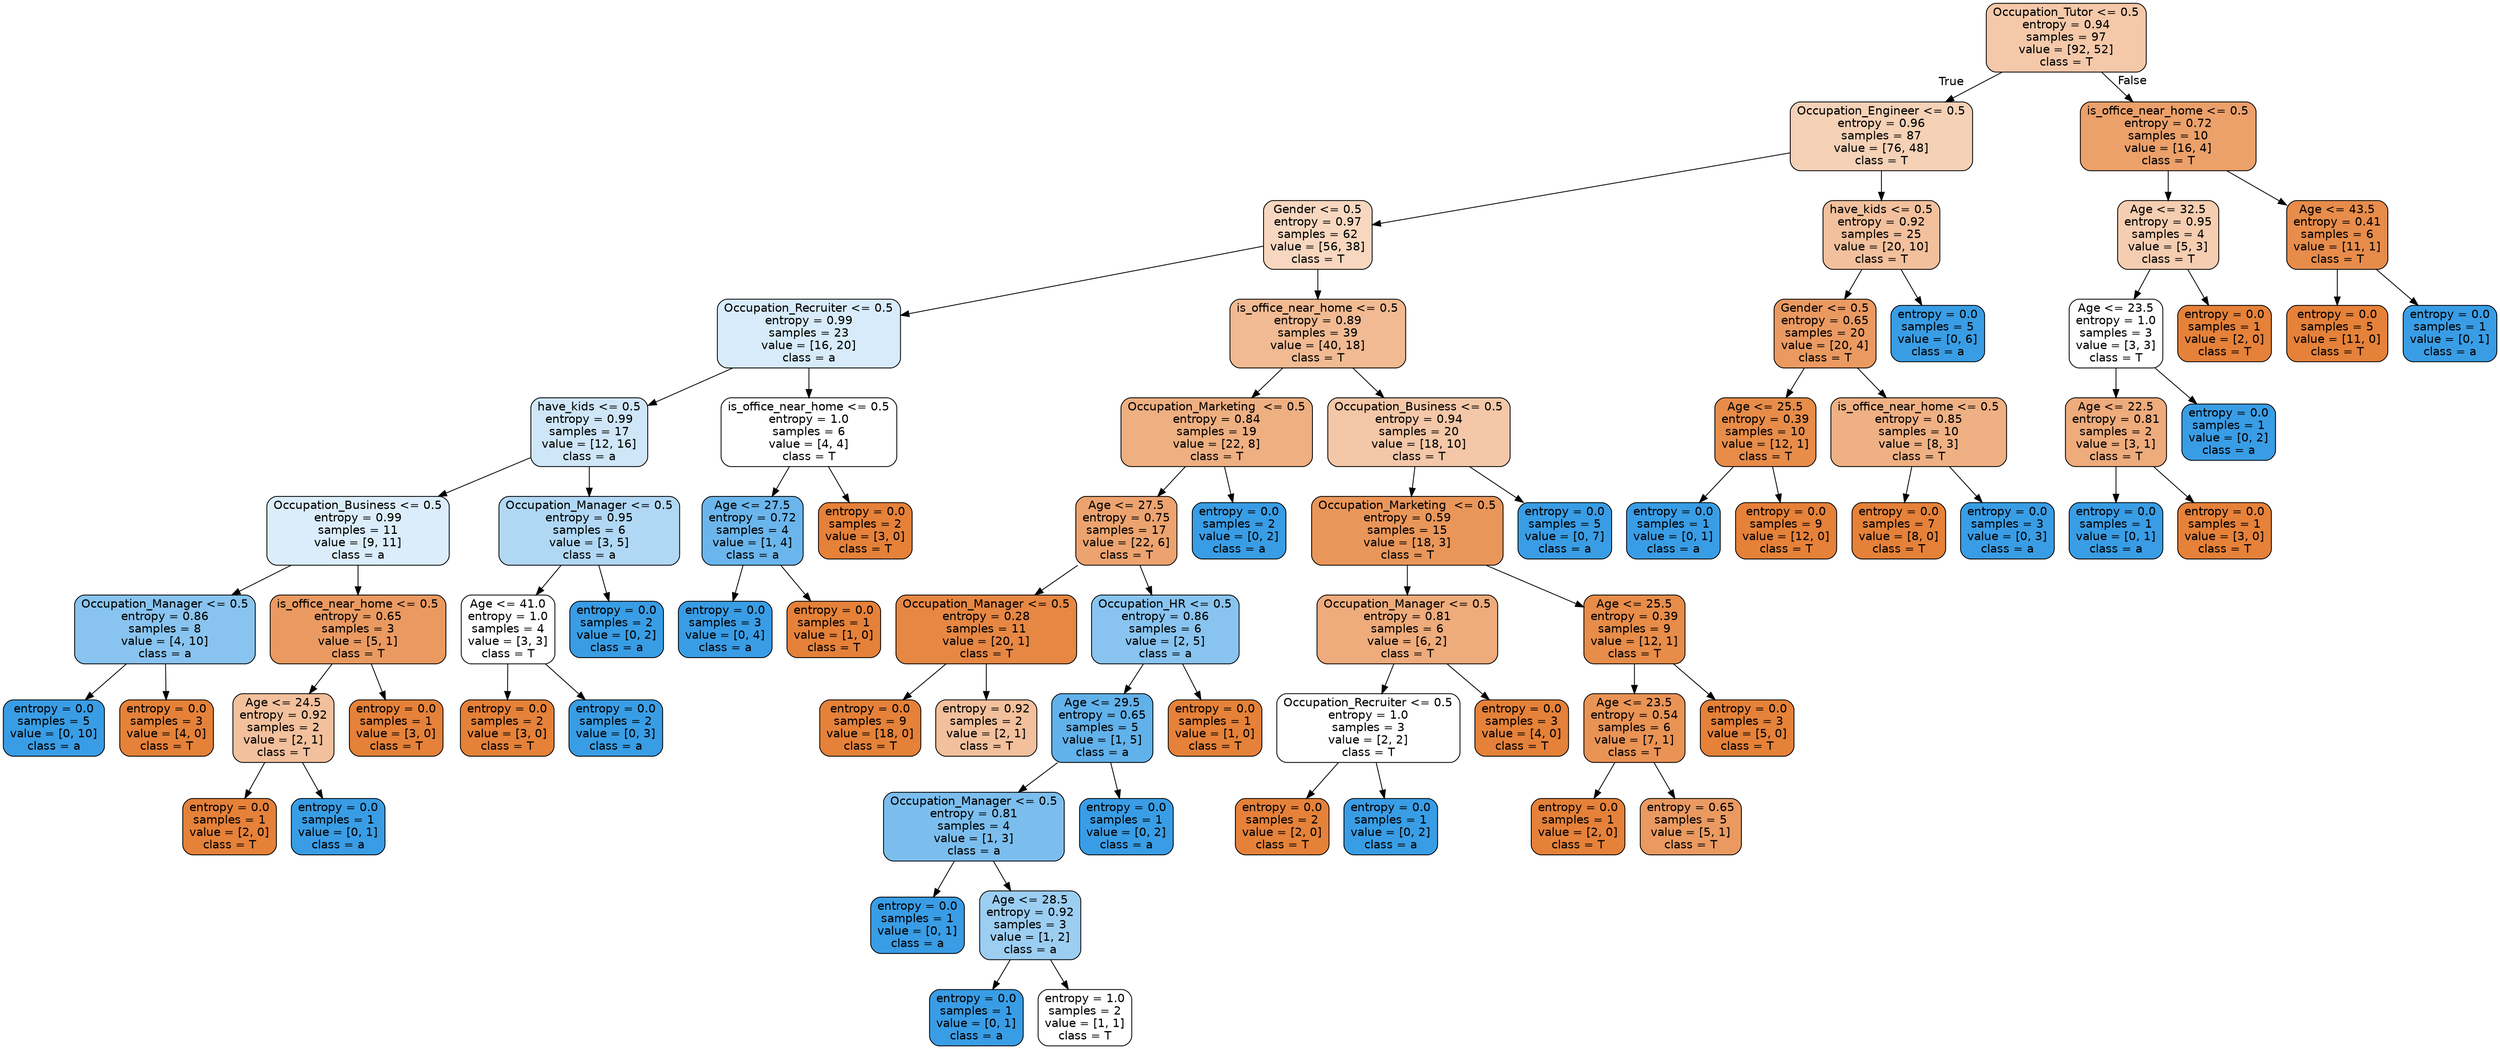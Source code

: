 digraph Tree {
node [shape=box, style="filled, rounded", color="black", fontname="helvetica"] ;
edge [fontname="helvetica"] ;
0 [label="Occupation_Tutor <= 0.5\nentropy = 0.94\nsamples = 97\nvalue = [92, 52]\nclass = T", fillcolor="#f4c8a9"] ;
1 [label="Occupation_Engineer <= 0.5\nentropy = 0.96\nsamples = 87\nvalue = [76, 48]\nclass = T", fillcolor="#f5d1b6"] ;
0 -> 1 [labeldistance=2.5, labelangle=45, headlabel="True"] ;
2 [label="Gender <= 0.5\nentropy = 0.97\nsamples = 62\nvalue = [56, 38]\nclass = T", fillcolor="#f7d7bf"] ;
1 -> 2 ;
3 [label="Occupation_Recruiter <= 0.5\nentropy = 0.99\nsamples = 23\nvalue = [16, 20]\nclass = a", fillcolor="#d7ebfa"] ;
2 -> 3 ;
4 [label="have_kids <= 0.5\nentropy = 0.99\nsamples = 17\nvalue = [12, 16]\nclass = a", fillcolor="#cee6f8"] ;
3 -> 4 ;
5 [label="Occupation_Business <= 0.5\nentropy = 0.99\nsamples = 11\nvalue = [9, 11]\nclass = a", fillcolor="#dbedfa"] ;
4 -> 5 ;
6 [label="Occupation_Manager <= 0.5\nentropy = 0.86\nsamples = 8\nvalue = [4, 10]\nclass = a", fillcolor="#88c4ef"] ;
5 -> 6 ;
7 [label="entropy = 0.0\nsamples = 5\nvalue = [0, 10]\nclass = a", fillcolor="#399de5"] ;
6 -> 7 ;
8 [label="entropy = 0.0\nsamples = 3\nvalue = [4, 0]\nclass = T", fillcolor="#e58139"] ;
6 -> 8 ;
9 [label="is_office_near_home <= 0.5\nentropy = 0.65\nsamples = 3\nvalue = [5, 1]\nclass = T", fillcolor="#ea9a61"] ;
5 -> 9 ;
10 [label="Age <= 24.5\nentropy = 0.92\nsamples = 2\nvalue = [2, 1]\nclass = T", fillcolor="#f2c09c"] ;
9 -> 10 ;
11 [label="entropy = 0.0\nsamples = 1\nvalue = [2, 0]\nclass = T", fillcolor="#e58139"] ;
10 -> 11 ;
12 [label="entropy = 0.0\nsamples = 1\nvalue = [0, 1]\nclass = a", fillcolor="#399de5"] ;
10 -> 12 ;
13 [label="entropy = 0.0\nsamples = 1\nvalue = [3, 0]\nclass = T", fillcolor="#e58139"] ;
9 -> 13 ;
14 [label="Occupation_Manager <= 0.5\nentropy = 0.95\nsamples = 6\nvalue = [3, 5]\nclass = a", fillcolor="#b0d8f5"] ;
4 -> 14 ;
15 [label="Age <= 41.0\nentropy = 1.0\nsamples = 4\nvalue = [3, 3]\nclass = T", fillcolor="#ffffff"] ;
14 -> 15 ;
16 [label="entropy = 0.0\nsamples = 2\nvalue = [3, 0]\nclass = T", fillcolor="#e58139"] ;
15 -> 16 ;
17 [label="entropy = 0.0\nsamples = 2\nvalue = [0, 3]\nclass = a", fillcolor="#399de5"] ;
15 -> 17 ;
18 [label="entropy = 0.0\nsamples = 2\nvalue = [0, 2]\nclass = a", fillcolor="#399de5"] ;
14 -> 18 ;
19 [label="is_office_near_home <= 0.5\nentropy = 1.0\nsamples = 6\nvalue = [4, 4]\nclass = T", fillcolor="#ffffff"] ;
3 -> 19 ;
20 [label="Age <= 27.5\nentropy = 0.72\nsamples = 4\nvalue = [1, 4]\nclass = a", fillcolor="#6ab6ec"] ;
19 -> 20 ;
21 [label="entropy = 0.0\nsamples = 3\nvalue = [0, 4]\nclass = a", fillcolor="#399de5"] ;
20 -> 21 ;
22 [label="entropy = 0.0\nsamples = 1\nvalue = [1, 0]\nclass = T", fillcolor="#e58139"] ;
20 -> 22 ;
23 [label="entropy = 0.0\nsamples = 2\nvalue = [3, 0]\nclass = T", fillcolor="#e58139"] ;
19 -> 23 ;
24 [label="is_office_near_home <= 0.5\nentropy = 0.89\nsamples = 39\nvalue = [40, 18]\nclass = T", fillcolor="#f1ba92"] ;
2 -> 24 ;
25 [label="Occupation_Marketing  <= 0.5\nentropy = 0.84\nsamples = 19\nvalue = [22, 8]\nclass = T", fillcolor="#eeaf81"] ;
24 -> 25 ;
26 [label="Age <= 27.5\nentropy = 0.75\nsamples = 17\nvalue = [22, 6]\nclass = T", fillcolor="#eca36f"] ;
25 -> 26 ;
27 [label="Occupation_Manager <= 0.5\nentropy = 0.28\nsamples = 11\nvalue = [20, 1]\nclass = T", fillcolor="#e68743"] ;
26 -> 27 ;
28 [label="entropy = 0.0\nsamples = 9\nvalue = [18, 0]\nclass = T", fillcolor="#e58139"] ;
27 -> 28 ;
29 [label="entropy = 0.92\nsamples = 2\nvalue = [2, 1]\nclass = T", fillcolor="#f2c09c"] ;
27 -> 29 ;
30 [label="Occupation_HR <= 0.5\nentropy = 0.86\nsamples = 6\nvalue = [2, 5]\nclass = a", fillcolor="#88c4ef"] ;
26 -> 30 ;
31 [label="Age <= 29.5\nentropy = 0.65\nsamples = 5\nvalue = [1, 5]\nclass = a", fillcolor="#61b1ea"] ;
30 -> 31 ;
32 [label="Occupation_Manager <= 0.5\nentropy = 0.81\nsamples = 4\nvalue = [1, 3]\nclass = a", fillcolor="#7bbeee"] ;
31 -> 32 ;
33 [label="entropy = 0.0\nsamples = 1\nvalue = [0, 1]\nclass = a", fillcolor="#399de5"] ;
32 -> 33 ;
34 [label="Age <= 28.5\nentropy = 0.92\nsamples = 3\nvalue = [1, 2]\nclass = a", fillcolor="#9ccef2"] ;
32 -> 34 ;
35 [label="entropy = 0.0\nsamples = 1\nvalue = [0, 1]\nclass = a", fillcolor="#399de5"] ;
34 -> 35 ;
36 [label="entropy = 1.0\nsamples = 2\nvalue = [1, 1]\nclass = T", fillcolor="#ffffff"] ;
34 -> 36 ;
37 [label="entropy = 0.0\nsamples = 1\nvalue = [0, 2]\nclass = a", fillcolor="#399de5"] ;
31 -> 37 ;
38 [label="entropy = 0.0\nsamples = 1\nvalue = [1, 0]\nclass = T", fillcolor="#e58139"] ;
30 -> 38 ;
39 [label="entropy = 0.0\nsamples = 2\nvalue = [0, 2]\nclass = a", fillcolor="#399de5"] ;
25 -> 39 ;
40 [label="Occupation_Business <= 0.5\nentropy = 0.94\nsamples = 20\nvalue = [18, 10]\nclass = T", fillcolor="#f3c7a7"] ;
24 -> 40 ;
41 [label="Occupation_Marketing  <= 0.5\nentropy = 0.59\nsamples = 15\nvalue = [18, 3]\nclass = T", fillcolor="#e9965a"] ;
40 -> 41 ;
42 [label="Occupation_Manager <= 0.5\nentropy = 0.81\nsamples = 6\nvalue = [6, 2]\nclass = T", fillcolor="#eeab7b"] ;
41 -> 42 ;
43 [label="Occupation_Recruiter <= 0.5\nentropy = 1.0\nsamples = 3\nvalue = [2, 2]\nclass = T", fillcolor="#ffffff"] ;
42 -> 43 ;
44 [label="entropy = 0.0\nsamples = 2\nvalue = [2, 0]\nclass = T", fillcolor="#e58139"] ;
43 -> 44 ;
45 [label="entropy = 0.0\nsamples = 1\nvalue = [0, 2]\nclass = a", fillcolor="#399de5"] ;
43 -> 45 ;
46 [label="entropy = 0.0\nsamples = 3\nvalue = [4, 0]\nclass = T", fillcolor="#e58139"] ;
42 -> 46 ;
47 [label="Age <= 25.5\nentropy = 0.39\nsamples = 9\nvalue = [12, 1]\nclass = T", fillcolor="#e78c49"] ;
41 -> 47 ;
48 [label="Age <= 23.5\nentropy = 0.54\nsamples = 6\nvalue = [7, 1]\nclass = T", fillcolor="#e99355"] ;
47 -> 48 ;
49 [label="entropy = 0.0\nsamples = 1\nvalue = [2, 0]\nclass = T", fillcolor="#e58139"] ;
48 -> 49 ;
50 [label="entropy = 0.65\nsamples = 5\nvalue = [5, 1]\nclass = T", fillcolor="#ea9a61"] ;
48 -> 50 ;
51 [label="entropy = 0.0\nsamples = 3\nvalue = [5, 0]\nclass = T", fillcolor="#e58139"] ;
47 -> 51 ;
52 [label="entropy = 0.0\nsamples = 5\nvalue = [0, 7]\nclass = a", fillcolor="#399de5"] ;
40 -> 52 ;
53 [label="have_kids <= 0.5\nentropy = 0.92\nsamples = 25\nvalue = [20, 10]\nclass = T", fillcolor="#f2c09c"] ;
1 -> 53 ;
54 [label="Gender <= 0.5\nentropy = 0.65\nsamples = 20\nvalue = [20, 4]\nclass = T", fillcolor="#ea9a61"] ;
53 -> 54 ;
55 [label="Age <= 25.5\nentropy = 0.39\nsamples = 10\nvalue = [12, 1]\nclass = T", fillcolor="#e78c49"] ;
54 -> 55 ;
56 [label="entropy = 0.0\nsamples = 1\nvalue = [0, 1]\nclass = a", fillcolor="#399de5"] ;
55 -> 56 ;
57 [label="entropy = 0.0\nsamples = 9\nvalue = [12, 0]\nclass = T", fillcolor="#e58139"] ;
55 -> 57 ;
58 [label="is_office_near_home <= 0.5\nentropy = 0.85\nsamples = 10\nvalue = [8, 3]\nclass = T", fillcolor="#efb083"] ;
54 -> 58 ;
59 [label="entropy = 0.0\nsamples = 7\nvalue = [8, 0]\nclass = T", fillcolor="#e58139"] ;
58 -> 59 ;
60 [label="entropy = 0.0\nsamples = 3\nvalue = [0, 3]\nclass = a", fillcolor="#399de5"] ;
58 -> 60 ;
61 [label="entropy = 0.0\nsamples = 5\nvalue = [0, 6]\nclass = a", fillcolor="#399de5"] ;
53 -> 61 ;
62 [label="is_office_near_home <= 0.5\nentropy = 0.72\nsamples = 10\nvalue = [16, 4]\nclass = T", fillcolor="#eca06a"] ;
0 -> 62 [labeldistance=2.5, labelangle=-45, headlabel="False"] ;
63 [label="Age <= 32.5\nentropy = 0.95\nsamples = 4\nvalue = [5, 3]\nclass = T", fillcolor="#f5cdb0"] ;
62 -> 63 ;
64 [label="Age <= 23.5\nentropy = 1.0\nsamples = 3\nvalue = [3, 3]\nclass = T", fillcolor="#ffffff"] ;
63 -> 64 ;
65 [label="Age <= 22.5\nentropy = 0.81\nsamples = 2\nvalue = [3, 1]\nclass = T", fillcolor="#eeab7b"] ;
64 -> 65 ;
66 [label="entropy = 0.0\nsamples = 1\nvalue = [0, 1]\nclass = a", fillcolor="#399de5"] ;
65 -> 66 ;
67 [label="entropy = 0.0\nsamples = 1\nvalue = [3, 0]\nclass = T", fillcolor="#e58139"] ;
65 -> 67 ;
68 [label="entropy = 0.0\nsamples = 1\nvalue = [0, 2]\nclass = a", fillcolor="#399de5"] ;
64 -> 68 ;
69 [label="entropy = 0.0\nsamples = 1\nvalue = [2, 0]\nclass = T", fillcolor="#e58139"] ;
63 -> 69 ;
70 [label="Age <= 43.5\nentropy = 0.41\nsamples = 6\nvalue = [11, 1]\nclass = T", fillcolor="#e78c4b"] ;
62 -> 70 ;
71 [label="entropy = 0.0\nsamples = 5\nvalue = [11, 0]\nclass = T", fillcolor="#e58139"] ;
70 -> 71 ;
72 [label="entropy = 0.0\nsamples = 1\nvalue = [0, 1]\nclass = a", fillcolor="#399de5"] ;
70 -> 72 ;
}